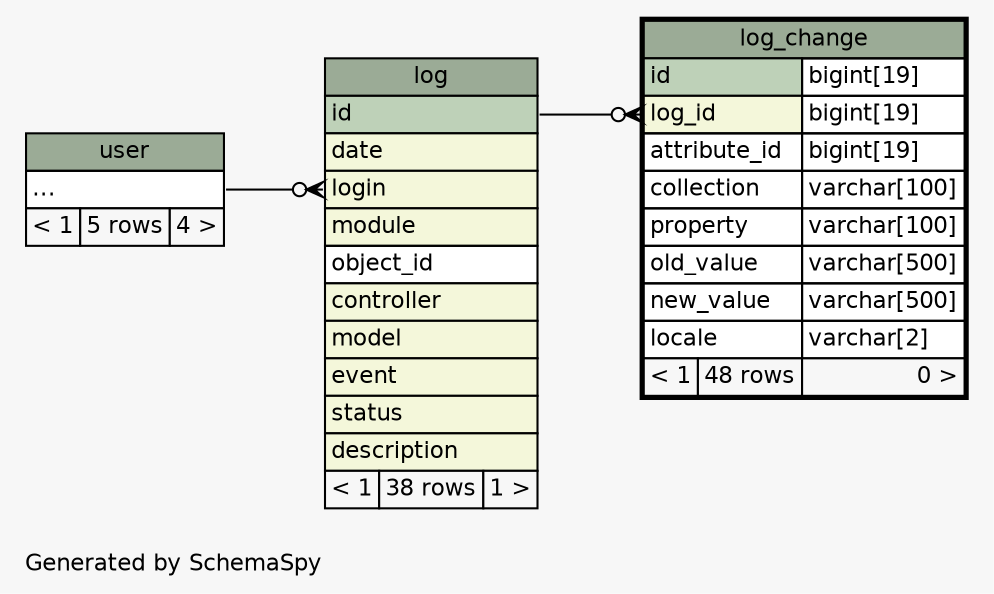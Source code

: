 // dot 2.28.0 on Windows 7 6.1
// SchemaSpy rev 590
digraph "twoDegreesRelationshipsDiagram" {
  graph [
    rankdir="RL"
    bgcolor="#f7f7f7"
    label="\nGenerated by SchemaSpy"
    labeljust="l"
    nodesep="0.18"
    ranksep="0.46"
    fontname="Helvetica"
    fontsize="11"
  ];
  node [
    fontname="Helvetica"
    fontsize="11"
    shape="plaintext"
  ];
  edge [
    arrowsize="0.8"
  ];
  "log":"login":w -> "user":"elipses":e [arrowhead=none dir=back arrowtail=crowodot];
  "log_change":"log_id":w -> "log":"id":e [arrowhead=none dir=back arrowtail=crowodot];
  "log" [
    label=<
    <TABLE BORDER="0" CELLBORDER="1" CELLSPACING="0" BGCOLOR="#ffffff">
      <TR><TD COLSPAN="3" BGCOLOR="#9bab96" ALIGN="CENTER">log</TD></TR>
      <TR><TD PORT="id" COLSPAN="3" BGCOLOR="#bed1b8" ALIGN="LEFT">id</TD></TR>
      <TR><TD PORT="date" COLSPAN="3" BGCOLOR="#f4f7da" ALIGN="LEFT">date</TD></TR>
      <TR><TD PORT="login" COLSPAN="3" BGCOLOR="#f4f7da" ALIGN="LEFT">login</TD></TR>
      <TR><TD PORT="module" COLSPAN="3" BGCOLOR="#f4f7da" ALIGN="LEFT">module</TD></TR>
      <TR><TD PORT="object_id" COLSPAN="3" ALIGN="LEFT">object_id</TD></TR>
      <TR><TD PORT="controller" COLSPAN="3" BGCOLOR="#f4f7da" ALIGN="LEFT">controller</TD></TR>
      <TR><TD PORT="model" COLSPAN="3" BGCOLOR="#f4f7da" ALIGN="LEFT">model</TD></TR>
      <TR><TD PORT="event" COLSPAN="3" BGCOLOR="#f4f7da" ALIGN="LEFT">event</TD></TR>
      <TR><TD PORT="status" COLSPAN="3" BGCOLOR="#f4f7da" ALIGN="LEFT">status</TD></TR>
      <TR><TD PORT="description" COLSPAN="3" BGCOLOR="#f4f7da" ALIGN="LEFT">description</TD></TR>
      <TR><TD ALIGN="LEFT" BGCOLOR="#f7f7f7">&lt; 1</TD><TD ALIGN="RIGHT" BGCOLOR="#f7f7f7">38 rows</TD><TD ALIGN="RIGHT" BGCOLOR="#f7f7f7">1 &gt;</TD></TR>
    </TABLE>>
    URL="log.html"
    tooltip="log"
  ];
  "log_change" [
    label=<
    <TABLE BORDER="2" CELLBORDER="1" CELLSPACING="0" BGCOLOR="#ffffff">
      <TR><TD COLSPAN="3" BGCOLOR="#9bab96" ALIGN="CENTER">log_change</TD></TR>
      <TR><TD PORT="id" COLSPAN="2" BGCOLOR="#bed1b8" ALIGN="LEFT">id</TD><TD PORT="id.type" ALIGN="LEFT">bigint[19]</TD></TR>
      <TR><TD PORT="log_id" COLSPAN="2" BGCOLOR="#f4f7da" ALIGN="LEFT">log_id</TD><TD PORT="log_id.type" ALIGN="LEFT">bigint[19]</TD></TR>
      <TR><TD PORT="attribute_id" COLSPAN="2" ALIGN="LEFT">attribute_id</TD><TD PORT="attribute_id.type" ALIGN="LEFT">bigint[19]</TD></TR>
      <TR><TD PORT="collection" COLSPAN="2" ALIGN="LEFT">collection</TD><TD PORT="collection.type" ALIGN="LEFT">varchar[100]</TD></TR>
      <TR><TD PORT="property" COLSPAN="2" ALIGN="LEFT">property</TD><TD PORT="property.type" ALIGN="LEFT">varchar[100]</TD></TR>
      <TR><TD PORT="old_value" COLSPAN="2" ALIGN="LEFT">old_value</TD><TD PORT="old_value.type" ALIGN="LEFT">varchar[500]</TD></TR>
      <TR><TD PORT="new_value" COLSPAN="2" ALIGN="LEFT">new_value</TD><TD PORT="new_value.type" ALIGN="LEFT">varchar[500]</TD></TR>
      <TR><TD PORT="locale" COLSPAN="2" ALIGN="LEFT">locale</TD><TD PORT="locale.type" ALIGN="LEFT">varchar[2]</TD></TR>
      <TR><TD ALIGN="LEFT" BGCOLOR="#f7f7f7">&lt; 1</TD><TD ALIGN="RIGHT" BGCOLOR="#f7f7f7">48 rows</TD><TD ALIGN="RIGHT" BGCOLOR="#f7f7f7">0 &gt;</TD></TR>
    </TABLE>>
    URL="log_change.html"
    tooltip="log_change"
  ];
  "user" [
    label=<
    <TABLE BORDER="0" CELLBORDER="1" CELLSPACING="0" BGCOLOR="#ffffff">
      <TR><TD COLSPAN="3" BGCOLOR="#9bab96" ALIGN="CENTER">user</TD></TR>
      <TR><TD PORT="elipses" COLSPAN="3" ALIGN="LEFT">...</TD></TR>
      <TR><TD ALIGN="LEFT" BGCOLOR="#f7f7f7">&lt; 1</TD><TD ALIGN="RIGHT" BGCOLOR="#f7f7f7">5 rows</TD><TD ALIGN="RIGHT" BGCOLOR="#f7f7f7">4 &gt;</TD></TR>
    </TABLE>>
    URL="user.html"
    tooltip="user"
  ];
}
